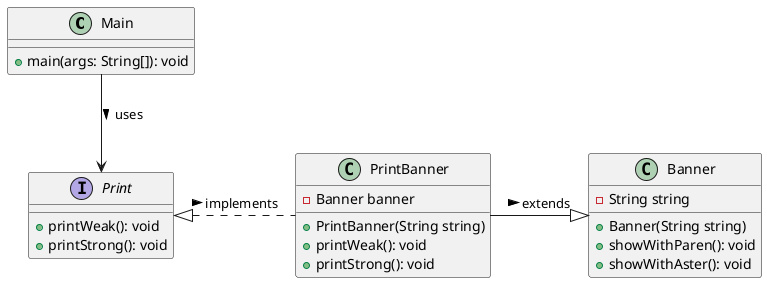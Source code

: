 @startuml

class Main {
    +main(args: String[]): void
}

interface Print {
    +printWeak(): void
    +printStrong(): void
}

class Banner {
    -String string
    +Banner(String string)
    +showWithParen(): void
    +showWithAster(): void
}

class PrintBanner {
    -Banner banner
    +PrintBanner(String string)
    +printWeak(): void
    +printStrong(): void
}

Main -down-> Print : uses >
Print <|..right.. PrintBanner : implements >
PrintBanner --right--|> Banner : extends >

@enduml